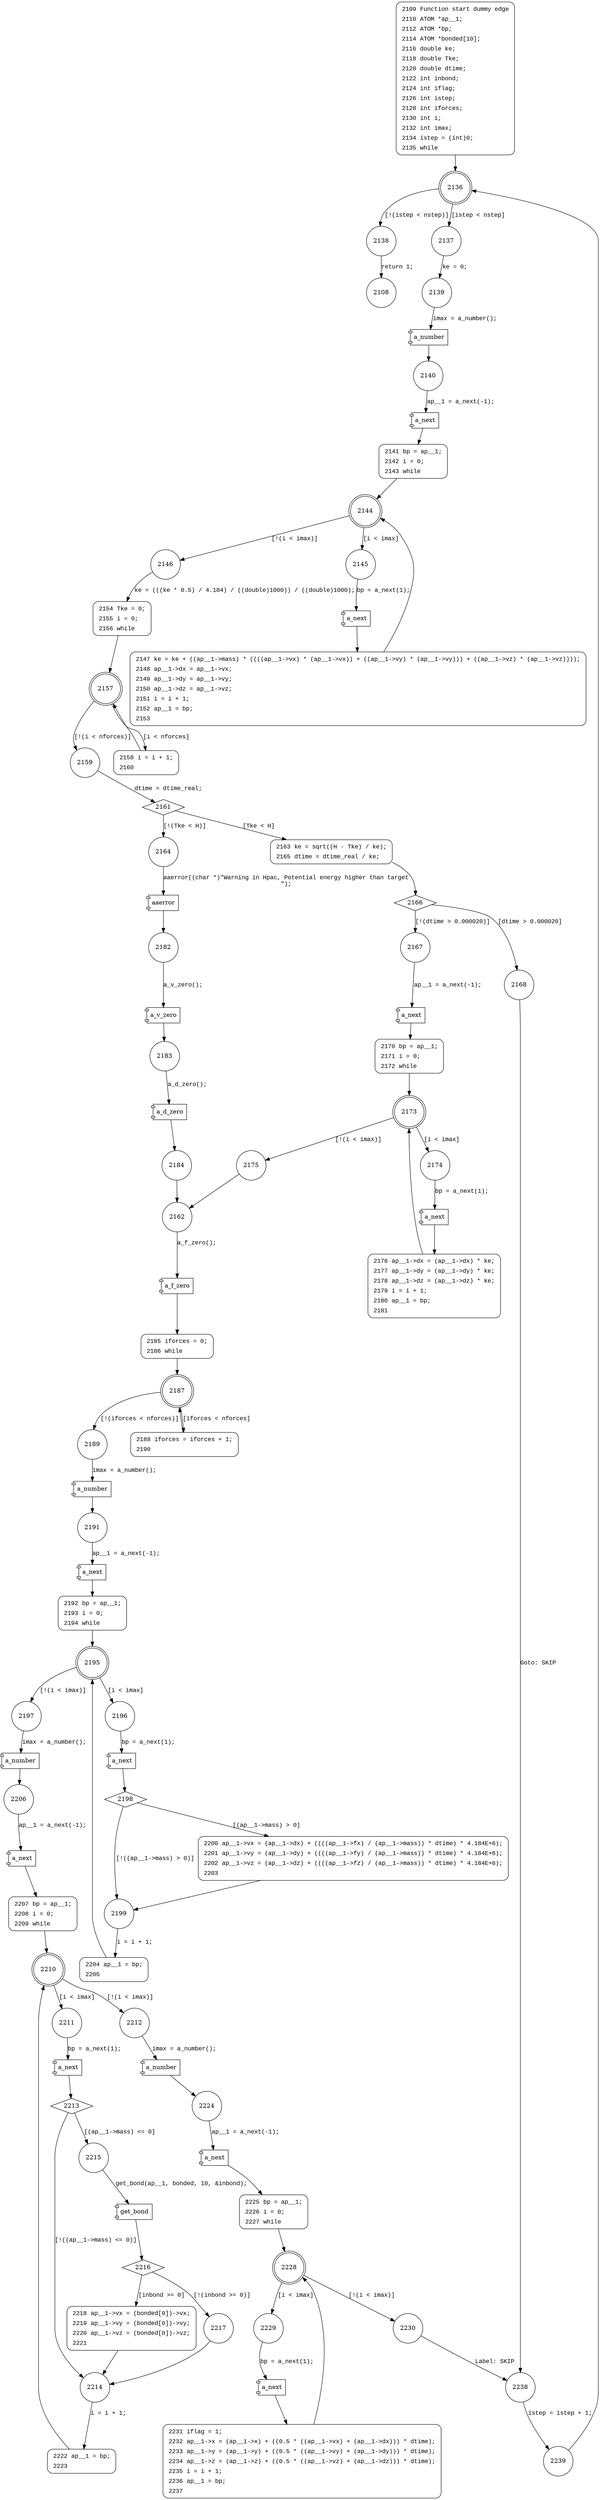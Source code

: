 digraph hpac {
2136 [shape="doublecircle"]
2138 [shape="circle"]
2137 [shape="circle"]
2139 [shape="circle"]
2140 [shape="circle"]
2141 [shape="circle"]
2144 [shape="doublecircle"]
2146 [shape="circle"]
2145 [shape="circle"]
2147 [shape="circle"]
2154 [shape="circle"]
2157 [shape="doublecircle"]
2159 [shape="circle"]
2158 [shape="circle"]
2161 [shape="diamond"]
2164 [shape="circle"]
2163 [shape="circle"]
2166 [shape="diamond"]
2167 [shape="circle"]
2168 [shape="circle"]
2238 [shape="circle"]
2239 [shape="circle"]
2170 [shape="circle"]
2173 [shape="doublecircle"]
2175 [shape="circle"]
2174 [shape="circle"]
2176 [shape="circle"]
2162 [shape="circle"]
2185 [shape="circle"]
2187 [shape="doublecircle"]
2189 [shape="circle"]
2188 [shape="circle"]
2191 [shape="circle"]
2192 [shape="circle"]
2195 [shape="doublecircle"]
2197 [shape="circle"]
2196 [shape="circle"]
2198 [shape="diamond"]
2199 [shape="circle"]
2200 [shape="circle"]
2204 [shape="circle"]
2206 [shape="circle"]
2207 [shape="circle"]
2210 [shape="doublecircle"]
2212 [shape="circle"]
2211 [shape="circle"]
2213 [shape="diamond"]
2214 [shape="circle"]
2215 [shape="circle"]
2216 [shape="diamond"]
2217 [shape="circle"]
2218 [shape="circle"]
2222 [shape="circle"]
2224 [shape="circle"]
2225 [shape="circle"]
2228 [shape="doublecircle"]
2230 [shape="circle"]
2229 [shape="circle"]
2231 [shape="circle"]
2182 [shape="circle"]
2183 [shape="circle"]
2184 [shape="circle"]
2108 [shape="circle"]
2109 [style="filled,bold" penwidth="1" fillcolor="white" fontname="Courier New" shape="Mrecord" label=<<table border="0" cellborder="0" cellpadding="3" bgcolor="white"><tr><td align="right">2109</td><td align="left">Function start dummy edge</td></tr><tr><td align="right">2110</td><td align="left">ATOM *ap__1;</td></tr><tr><td align="right">2112</td><td align="left">ATOM *bp;</td></tr><tr><td align="right">2114</td><td align="left">ATOM *bonded[10];</td></tr><tr><td align="right">2116</td><td align="left">double ke;</td></tr><tr><td align="right">2118</td><td align="left">double Tke;</td></tr><tr><td align="right">2120</td><td align="left">double dtime;</td></tr><tr><td align="right">2122</td><td align="left">int inbond;</td></tr><tr><td align="right">2124</td><td align="left">int iflag;</td></tr><tr><td align="right">2126</td><td align="left">int istep;</td></tr><tr><td align="right">2128</td><td align="left">int iforces;</td></tr><tr><td align="right">2130</td><td align="left">int i;</td></tr><tr><td align="right">2132</td><td align="left">int imax;</td></tr><tr><td align="right">2134</td><td align="left">istep = (int)0;</td></tr><tr><td align="right">2135</td><td align="left">while</td></tr></table>>]
2109 -> 2136[label=""]
2141 [style="filled,bold" penwidth="1" fillcolor="white" fontname="Courier New" shape="Mrecord" label=<<table border="0" cellborder="0" cellpadding="3" bgcolor="white"><tr><td align="right">2141</td><td align="left">bp = ap__1;</td></tr><tr><td align="right">2142</td><td align="left">i = 0;</td></tr><tr><td align="right">2143</td><td align="left">while</td></tr></table>>]
2141 -> 2144[label=""]
2147 [style="filled,bold" penwidth="1" fillcolor="white" fontname="Courier New" shape="Mrecord" label=<<table border="0" cellborder="0" cellpadding="3" bgcolor="white"><tr><td align="right">2147</td><td align="left">ke = ke + ((ap__1-&gt;mass) * ((((ap__1-&gt;vx) * (ap__1-&gt;vx)) + ((ap__1-&gt;vy) * (ap__1-&gt;vy))) + ((ap__1-&gt;vz) * (ap__1-&gt;vz))));</td></tr><tr><td align="right">2148</td><td align="left">ap__1-&gt;dx = ap__1-&gt;vx;</td></tr><tr><td align="right">2149</td><td align="left">ap__1-&gt;dy = ap__1-&gt;vy;</td></tr><tr><td align="right">2150</td><td align="left">ap__1-&gt;dz = ap__1-&gt;vz;</td></tr><tr><td align="right">2151</td><td align="left">i = i + 1;</td></tr><tr><td align="right">2152</td><td align="left">ap__1 = bp;</td></tr><tr><td align="right">2153</td><td align="left"></td></tr></table>>]
2147 -> 2144[label=""]
2154 [style="filled,bold" penwidth="1" fillcolor="white" fontname="Courier New" shape="Mrecord" label=<<table border="0" cellborder="0" cellpadding="3" bgcolor="white"><tr><td align="right">2154</td><td align="left">Tke = 0;</td></tr><tr><td align="right">2155</td><td align="left">i = 0;</td></tr><tr><td align="right">2156</td><td align="left">while</td></tr></table>>]
2154 -> 2157[label=""]
2158 [style="filled,bold" penwidth="1" fillcolor="white" fontname="Courier New" shape="Mrecord" label=<<table border="0" cellborder="0" cellpadding="3" bgcolor="white"><tr><td align="right">2158</td><td align="left">i = i + 1;</td></tr><tr><td align="right">2160</td><td align="left"></td></tr></table>>]
2158 -> 2157[label=""]
2163 [style="filled,bold" penwidth="1" fillcolor="white" fontname="Courier New" shape="Mrecord" label=<<table border="0" cellborder="0" cellpadding="3" bgcolor="white"><tr><td align="right">2163</td><td align="left">ke = sqrt((H - Tke) / ke);</td></tr><tr><td align="right">2165</td><td align="left">dtime = dtime_real / ke;</td></tr></table>>]
2163 -> 2166[label=""]
2170 [style="filled,bold" penwidth="1" fillcolor="white" fontname="Courier New" shape="Mrecord" label=<<table border="0" cellborder="0" cellpadding="3" bgcolor="white"><tr><td align="right">2170</td><td align="left">bp = ap__1;</td></tr><tr><td align="right">2171</td><td align="left">i = 0;</td></tr><tr><td align="right">2172</td><td align="left">while</td></tr></table>>]
2170 -> 2173[label=""]
2176 [style="filled,bold" penwidth="1" fillcolor="white" fontname="Courier New" shape="Mrecord" label=<<table border="0" cellborder="0" cellpadding="3" bgcolor="white"><tr><td align="right">2176</td><td align="left">ap__1-&gt;dx = (ap__1-&gt;dx) * ke;</td></tr><tr><td align="right">2177</td><td align="left">ap__1-&gt;dy = (ap__1-&gt;dy) * ke;</td></tr><tr><td align="right">2178</td><td align="left">ap__1-&gt;dz = (ap__1-&gt;dz) * ke;</td></tr><tr><td align="right">2179</td><td align="left">i = i + 1;</td></tr><tr><td align="right">2180</td><td align="left">ap__1 = bp;</td></tr><tr><td align="right">2181</td><td align="left"></td></tr></table>>]
2176 -> 2173[label=""]
2185 [style="filled,bold" penwidth="1" fillcolor="white" fontname="Courier New" shape="Mrecord" label=<<table border="0" cellborder="0" cellpadding="3" bgcolor="white"><tr><td align="right">2185</td><td align="left">iforces = 0;</td></tr><tr><td align="right">2186</td><td align="left">while</td></tr></table>>]
2185 -> 2187[label=""]
2188 [style="filled,bold" penwidth="1" fillcolor="white" fontname="Courier New" shape="Mrecord" label=<<table border="0" cellborder="0" cellpadding="3" bgcolor="white"><tr><td align="right">2188</td><td align="left">iforces = iforces + 1;</td></tr><tr><td align="right">2190</td><td align="left"></td></tr></table>>]
2188 -> 2187[label=""]
2192 [style="filled,bold" penwidth="1" fillcolor="white" fontname="Courier New" shape="Mrecord" label=<<table border="0" cellborder="0" cellpadding="3" bgcolor="white"><tr><td align="right">2192</td><td align="left">bp = ap__1;</td></tr><tr><td align="right">2193</td><td align="left">i = 0;</td></tr><tr><td align="right">2194</td><td align="left">while</td></tr></table>>]
2192 -> 2195[label=""]
2200 [style="filled,bold" penwidth="1" fillcolor="white" fontname="Courier New" shape="Mrecord" label=<<table border="0" cellborder="0" cellpadding="3" bgcolor="white"><tr><td align="right">2200</td><td align="left">ap__1-&gt;vx = (ap__1-&gt;dx) + ((((ap__1-&gt;fx) / (ap__1-&gt;mass)) * dtime) * 4.184E+6);</td></tr><tr><td align="right">2201</td><td align="left">ap__1-&gt;vy = (ap__1-&gt;dy) + ((((ap__1-&gt;fy) / (ap__1-&gt;mass)) * dtime) * 4.184E+6);</td></tr><tr><td align="right">2202</td><td align="left">ap__1-&gt;vz = (ap__1-&gt;dz) + ((((ap__1-&gt;fz) / (ap__1-&gt;mass)) * dtime) * 4.184E+6);</td></tr><tr><td align="right">2203</td><td align="left"></td></tr></table>>]
2200 -> 2199[label=""]
2204 [style="filled,bold" penwidth="1" fillcolor="white" fontname="Courier New" shape="Mrecord" label=<<table border="0" cellborder="0" cellpadding="3" bgcolor="white"><tr><td align="right">2204</td><td align="left">ap__1 = bp;</td></tr><tr><td align="right">2205</td><td align="left"></td></tr></table>>]
2204 -> 2195[label=""]
2207 [style="filled,bold" penwidth="1" fillcolor="white" fontname="Courier New" shape="Mrecord" label=<<table border="0" cellborder="0" cellpadding="3" bgcolor="white"><tr><td align="right">2207</td><td align="left">bp = ap__1;</td></tr><tr><td align="right">2208</td><td align="left">i = 0;</td></tr><tr><td align="right">2209</td><td align="left">while</td></tr></table>>]
2207 -> 2210[label=""]
2218 [style="filled,bold" penwidth="1" fillcolor="white" fontname="Courier New" shape="Mrecord" label=<<table border="0" cellborder="0" cellpadding="3" bgcolor="white"><tr><td align="right">2218</td><td align="left">ap__1-&gt;vx = (bonded[0])-&gt;vx;</td></tr><tr><td align="right">2219</td><td align="left">ap__1-&gt;vy = (bonded[0])-&gt;vy;</td></tr><tr><td align="right">2220</td><td align="left">ap__1-&gt;vz = (bonded[0])-&gt;vz;</td></tr><tr><td align="right">2221</td><td align="left"></td></tr></table>>]
2218 -> 2214[label=""]
2222 [style="filled,bold" penwidth="1" fillcolor="white" fontname="Courier New" shape="Mrecord" label=<<table border="0" cellborder="0" cellpadding="3" bgcolor="white"><tr><td align="right">2222</td><td align="left">ap__1 = bp;</td></tr><tr><td align="right">2223</td><td align="left"></td></tr></table>>]
2222 -> 2210[label=""]
2225 [style="filled,bold" penwidth="1" fillcolor="white" fontname="Courier New" shape="Mrecord" label=<<table border="0" cellborder="0" cellpadding="3" bgcolor="white"><tr><td align="right">2225</td><td align="left">bp = ap__1;</td></tr><tr><td align="right">2226</td><td align="left">i = 0;</td></tr><tr><td align="right">2227</td><td align="left">while</td></tr></table>>]
2225 -> 2228[label=""]
2231 [style="filled,bold" penwidth="1" fillcolor="white" fontname="Courier New" shape="Mrecord" label=<<table border="0" cellborder="0" cellpadding="3" bgcolor="white"><tr><td align="right">2231</td><td align="left">iflag = 1;</td></tr><tr><td align="right">2232</td><td align="left">ap__1-&gt;x = (ap__1-&gt;x) + ((0.5 * ((ap__1-&gt;vx) + (ap__1-&gt;dx))) * dtime);</td></tr><tr><td align="right">2233</td><td align="left">ap__1-&gt;y = (ap__1-&gt;y) + ((0.5 * ((ap__1-&gt;vy) + (ap__1-&gt;dy))) * dtime);</td></tr><tr><td align="right">2234</td><td align="left">ap__1-&gt;z = (ap__1-&gt;z) + ((0.5 * ((ap__1-&gt;vz) + (ap__1-&gt;dz))) * dtime);</td></tr><tr><td align="right">2235</td><td align="left">i = i + 1;</td></tr><tr><td align="right">2236</td><td align="left">ap__1 = bp;</td></tr><tr><td align="right">2237</td><td align="left"></td></tr></table>>]
2231 -> 2228[label=""]
2136 -> 2138 [label="[!(istep < nstep)]" fontname="Courier New"]
2136 -> 2137 [label="[istep < nstep]" fontname="Courier New"]
100052 [shape="component" label="a_number"]
2139 -> 100052 [label="imax = a_number();" fontname="Courier New"]
100052 -> 2140 [label="" fontname="Courier New"]
100053 [shape="component" label="a_next"]
2140 -> 100053 [label="ap__1 = a_next(-1);" fontname="Courier New"]
100053 -> 2141 [label="" fontname="Courier New"]
2144 -> 2146 [label="[!(i < imax)]" fontname="Courier New"]
2144 -> 2145 [label="[i < imax]" fontname="Courier New"]
100054 [shape="component" label="a_next"]
2145 -> 100054 [label="bp = a_next(1);" fontname="Courier New"]
100054 -> 2147 [label="" fontname="Courier New"]
2146 -> 2154 [label="ke = (((ke * 0.5) / 4.184) / ((double)1000)) / ((double)1000);" fontname="Courier New"]
2157 -> 2159 [label="[!(i < nforces)]" fontname="Courier New"]
2157 -> 2158 [label="[i < nforces]" fontname="Courier New"]
2159 -> 2161 [label="dtime = dtime_real;" fontname="Courier New"]
2161 -> 2164 [label="[!(Tke < H)]" fontname="Courier New"]
2161 -> 2163 [label="[Tke < H]" fontname="Courier New"]
2166 -> 2167 [label="[!(dtime > 0.000020)]" fontname="Courier New"]
2166 -> 2168 [label="[dtime > 0.000020]" fontname="Courier New"]
2238 -> 2239 [label="istep = istep + 1;" fontname="Courier New"]
100055 [shape="component" label="a_next"]
2167 -> 100055 [label="ap__1 = a_next(-1);" fontname="Courier New"]
100055 -> 2170 [label="" fontname="Courier New"]
2173 -> 2175 [label="[!(i < imax)]" fontname="Courier New"]
2173 -> 2174 [label="[i < imax]" fontname="Courier New"]
100056 [shape="component" label="a_next"]
2174 -> 100056 [label="bp = a_next(1);" fontname="Courier New"]
100056 -> 2176 [label="" fontname="Courier New"]
2175 -> 2162 [label="" fontname="Courier New"]
100057 [shape="component" label="a_f_zero"]
2162 -> 100057 [label="a_f_zero();" fontname="Courier New"]
100057 -> 2185 [label="" fontname="Courier New"]
2187 -> 2189 [label="[!(iforces < nforces)]" fontname="Courier New"]
2187 -> 2188 [label="[iforces < nforces]" fontname="Courier New"]
100058 [shape="component" label="a_number"]
2189 -> 100058 [label="imax = a_number();" fontname="Courier New"]
100058 -> 2191 [label="" fontname="Courier New"]
100059 [shape="component" label="a_next"]
2191 -> 100059 [label="ap__1 = a_next(-1);" fontname="Courier New"]
100059 -> 2192 [label="" fontname="Courier New"]
2195 -> 2197 [label="[!(i < imax)]" fontname="Courier New"]
2195 -> 2196 [label="[i < imax]" fontname="Courier New"]
100060 [shape="component" label="a_next"]
2196 -> 100060 [label="bp = a_next(1);" fontname="Courier New"]
100060 -> 2198 [label="" fontname="Courier New"]
2198 -> 2199 [label="[!((ap__1->mass) > 0)]" fontname="Courier New"]
2198 -> 2200 [label="[(ap__1->mass) > 0]" fontname="Courier New"]
2199 -> 2204 [label="i = i + 1;" fontname="Courier New"]
100061 [shape="component" label="a_number"]
2197 -> 100061 [label="imax = a_number();" fontname="Courier New"]
100061 -> 2206 [label="" fontname="Courier New"]
100062 [shape="component" label="a_next"]
2206 -> 100062 [label="ap__1 = a_next(-1);" fontname="Courier New"]
100062 -> 2207 [label="" fontname="Courier New"]
2210 -> 2212 [label="[!(i < imax)]" fontname="Courier New"]
2210 -> 2211 [label="[i < imax]" fontname="Courier New"]
100063 [shape="component" label="a_next"]
2211 -> 100063 [label="bp = a_next(1);" fontname="Courier New"]
100063 -> 2213 [label="" fontname="Courier New"]
2213 -> 2214 [label="[!((ap__1->mass) <= 0)]" fontname="Courier New"]
2213 -> 2215 [label="[(ap__1->mass) <= 0]" fontname="Courier New"]
100064 [shape="component" label="get_bond"]
2215 -> 100064 [label="get_bond(ap__1, bonded, 10, &inbond);" fontname="Courier New"]
100064 -> 2216 [label="" fontname="Courier New"]
2216 -> 2217 [label="[!(inbond >= 0)]" fontname="Courier New"]
2216 -> 2218 [label="[inbond >= 0]" fontname="Courier New"]
2214 -> 2222 [label="i = i + 1;" fontname="Courier New"]
2217 -> 2214 [label="" fontname="Courier New"]
100065 [shape="component" label="a_number"]
2212 -> 100065 [label="imax = a_number();" fontname="Courier New"]
100065 -> 2224 [label="" fontname="Courier New"]
100066 [shape="component" label="a_next"]
2224 -> 100066 [label="ap__1 = a_next(-1);" fontname="Courier New"]
100066 -> 2225 [label="" fontname="Courier New"]
2228 -> 2230 [label="[!(i < imax)]" fontname="Courier New"]
2228 -> 2229 [label="[i < imax]" fontname="Courier New"]
100067 [shape="component" label="a_next"]
2229 -> 100067 [label="bp = a_next(1);" fontname="Courier New"]
100067 -> 2231 [label="" fontname="Courier New"]
2230 -> 2238 [label="Label: SKIP" fontname="Courier New"]
100068 [shape="component" label="aaerror"]
2164 -> 100068 [label="aaerror((char *)\"Warning in Hpac, Potential energy higher than target\n\");" fontname="Courier New"]
100068 -> 2182 [label="" fontname="Courier New"]
100069 [shape="component" label="a_v_zero"]
2182 -> 100069 [label="a_v_zero();" fontname="Courier New"]
100069 -> 2183 [label="" fontname="Courier New"]
100070 [shape="component" label="a_d_zero"]
2183 -> 100070 [label="a_d_zero();" fontname="Courier New"]
100070 -> 2184 [label="" fontname="Courier New"]
2138 -> 2108 [label="return 1;" fontname="Courier New"]
2137 -> 2139 [label="ke = 0;" fontname="Courier New"]
2168 -> 2238 [label="Goto: SKIP" fontname="Courier New"]
2239 -> 2136 [label="" fontname="Courier New"]
2184 -> 2162 [label="" fontname="Courier New"]
}